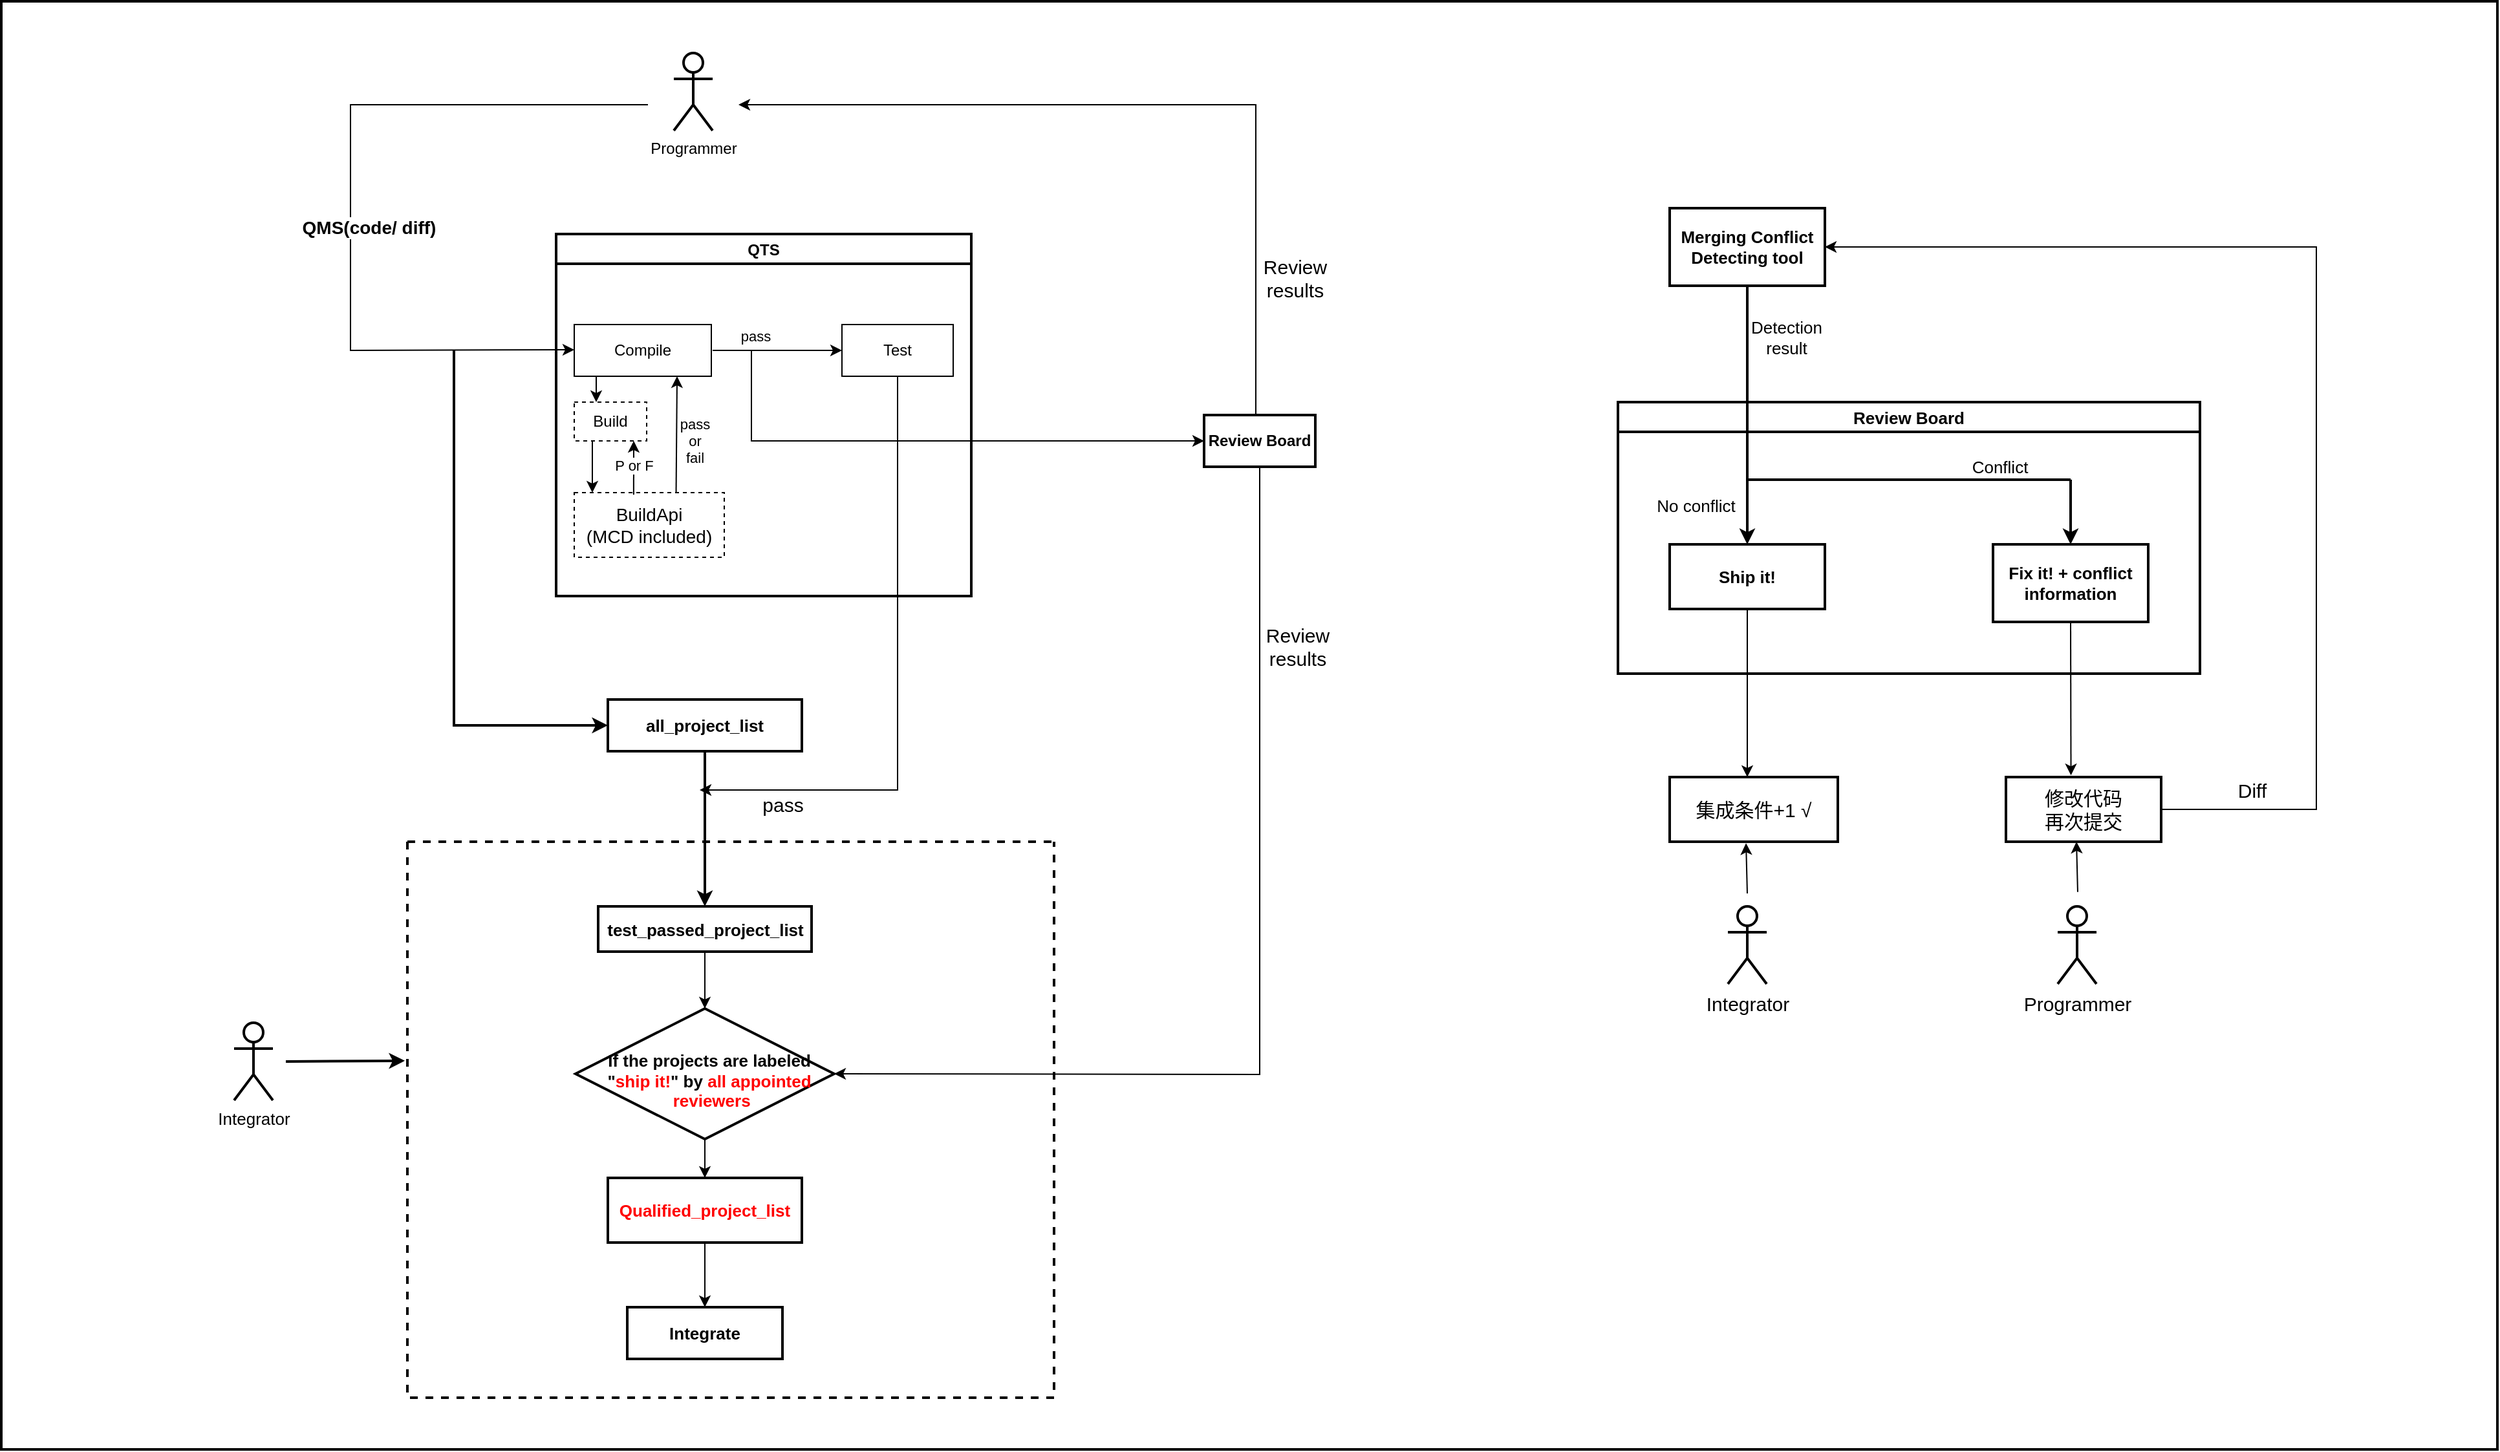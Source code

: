 <mxfile version="17.1.2" type="github">
  <diagram id="KRCkwF7UMcxsF0npVzNk" name="Page-1">
    <mxGraphModel dx="2064" dy="663" grid="1" gridSize="10" guides="1" tooltips="1" connect="1" arrows="1" fold="1" page="1" pageScale="1" pageWidth="827" pageHeight="1169" math="0" shadow="0">
      <root>
        <mxCell id="0" />
        <mxCell id="1" parent="0" />
        <mxCell id="hlYMaUh95QLCfFR3uZFP-117" value="" style="rounded=0;whiteSpace=wrap;html=1;fontSize=15;fontColor=#000000;strokeWidth=2;fillColor=default;" vertex="1" parent="1">
          <mxGeometry x="-510" y="20" width="1930" height="1120" as="geometry" />
        </mxCell>
        <mxCell id="hlYMaUh95QLCfFR3uZFP-1" value="Programmer" style="shape=umlActor;verticalLabelPosition=bottom;verticalAlign=top;html=1;outlineConnect=0;strokeWidth=2;" vertex="1" parent="1">
          <mxGeometry x="10" y="60" width="30" height="60" as="geometry" />
        </mxCell>
        <mxCell id="hlYMaUh95QLCfFR3uZFP-6" value="QTS" style="swimlane;strokeWidth=2;" vertex="1" parent="1">
          <mxGeometry x="-81" y="200" width="321" height="280" as="geometry" />
        </mxCell>
        <mxCell id="hlYMaUh95QLCfFR3uZFP-11" value="" style="edgeStyle=orthogonalEdgeStyle;rounded=0;orthogonalLoop=1;jettySize=auto;html=1;" edge="1" parent="hlYMaUh95QLCfFR3uZFP-6" source="hlYMaUh95QLCfFR3uZFP-7" target="hlYMaUh95QLCfFR3uZFP-9">
          <mxGeometry relative="1" as="geometry">
            <Array as="points">
              <mxPoint x="31" y="120" />
              <mxPoint x="31" y="120" />
            </Array>
          </mxGeometry>
        </mxCell>
        <mxCell id="hlYMaUh95QLCfFR3uZFP-7" value="Compile" style="whiteSpace=wrap;html=1;" vertex="1" parent="hlYMaUh95QLCfFR3uZFP-6">
          <mxGeometry x="14" y="70" width="106" height="40" as="geometry" />
        </mxCell>
        <mxCell id="hlYMaUh95QLCfFR3uZFP-8" value="Test" style="whiteSpace=wrap;html=1;" vertex="1" parent="hlYMaUh95QLCfFR3uZFP-6">
          <mxGeometry x="221" y="70" width="86" height="40" as="geometry" />
        </mxCell>
        <mxCell id="hlYMaUh95QLCfFR3uZFP-9" value="Build" style="whiteSpace=wrap;html=1;dashed=1;" vertex="1" parent="hlYMaUh95QLCfFR3uZFP-6">
          <mxGeometry x="14" y="130" width="56" height="30" as="geometry" />
        </mxCell>
        <mxCell id="hlYMaUh95QLCfFR3uZFP-4" value="" style="endArrow=classic;html=1;rounded=0;" edge="1" parent="hlYMaUh95QLCfFR3uZFP-6">
          <mxGeometry width="50" height="50" relative="1" as="geometry">
            <mxPoint x="71" y="-100" as="sourcePoint" />
            <mxPoint x="14" y="89.5" as="targetPoint" />
            <Array as="points">
              <mxPoint x="-159" y="-100" />
              <mxPoint x="-159" y="90" />
            </Array>
          </mxGeometry>
        </mxCell>
        <mxCell id="hlYMaUh95QLCfFR3uZFP-5" value="&lt;font style=&quot;font-size: 14px&quot;&gt;QMS(code/ diff)&lt;/font&gt;" style="edgeLabel;html=1;align=center;verticalAlign=middle;resizable=0;points=[];fontStyle=1" vertex="1" connectable="0" parent="hlYMaUh95QLCfFR3uZFP-4">
          <mxGeometry x="-0.243" y="2" relative="1" as="geometry">
            <mxPoint x="8" y="93" as="offset" />
          </mxGeometry>
        </mxCell>
        <mxCell id="hlYMaUh95QLCfFR3uZFP-16" value="" style="endArrow=classic;html=1;rounded=0;" edge="1" parent="hlYMaUh95QLCfFR3uZFP-6">
          <mxGeometry width="50" height="50" relative="1" as="geometry">
            <mxPoint x="151" y="160" as="sourcePoint" />
            <mxPoint x="221" y="90" as="targetPoint" />
            <Array as="points">
              <mxPoint x="151" y="90" />
            </Array>
          </mxGeometry>
        </mxCell>
        <mxCell id="hlYMaUh95QLCfFR3uZFP-20" value="&lt;font style=&quot;font-size: 14px&quot;&gt;BuildApi&lt;br&gt;(MCD included)&lt;/font&gt;" style="whiteSpace=wrap;html=1;dashed=1;" vertex="1" parent="hlYMaUh95QLCfFR3uZFP-6">
          <mxGeometry x="14" y="200" width="116" height="50" as="geometry" />
        </mxCell>
        <mxCell id="hlYMaUh95QLCfFR3uZFP-23" value="" style="endArrow=classic;html=1;rounded=0;exitX=0.679;exitY=0;exitDx=0;exitDy=0;exitPerimeter=0;entryX=0.75;entryY=1;entryDx=0;entryDy=0;" edge="1" parent="hlYMaUh95QLCfFR3uZFP-6" source="hlYMaUh95QLCfFR3uZFP-20" target="hlYMaUh95QLCfFR3uZFP-7">
          <mxGeometry width="50" height="50" relative="1" as="geometry">
            <mxPoint x="81" y="180" as="sourcePoint" />
            <mxPoint x="86" y="110" as="targetPoint" />
          </mxGeometry>
        </mxCell>
        <mxCell id="hlYMaUh95QLCfFR3uZFP-24" value="" style="endArrow=classic;html=1;rounded=0;exitX=0.25;exitY=1;exitDx=0;exitDy=0;" edge="1" parent="hlYMaUh95QLCfFR3uZFP-6" source="hlYMaUh95QLCfFR3uZFP-9">
          <mxGeometry width="50" height="50" relative="1" as="geometry">
            <mxPoint x="31" y="170" as="sourcePoint" />
            <mxPoint x="28" y="200" as="targetPoint" />
          </mxGeometry>
        </mxCell>
        <mxCell id="hlYMaUh95QLCfFR3uZFP-25" value="P or F" style="endArrow=classic;html=1;rounded=0;exitX=0.396;exitY=0.033;exitDx=0;exitDy=0;exitPerimeter=0;" edge="1" parent="hlYMaUh95QLCfFR3uZFP-6" source="hlYMaUh95QLCfFR3uZFP-20">
          <mxGeometry x="0.04" width="50" height="50" relative="1" as="geometry">
            <mxPoint x="51" y="190" as="sourcePoint" />
            <mxPoint x="60" y="160" as="targetPoint" />
            <mxPoint y="-1" as="offset" />
          </mxGeometry>
        </mxCell>
        <mxCell id="hlYMaUh95QLCfFR3uZFP-12" value="&lt;b&gt;Review Board&lt;/b&gt;" style="whiteSpace=wrap;html=1;strokeWidth=2;" vertex="1" parent="1">
          <mxGeometry x="420" y="340" width="86" height="40" as="geometry" />
        </mxCell>
        <mxCell id="hlYMaUh95QLCfFR3uZFP-14" value="" style="endArrow=classic;html=1;rounded=0;entryX=0;entryY=0.5;entryDx=0;entryDy=0;entryPerimeter=0;" edge="1" parent="1" target="hlYMaUh95QLCfFR3uZFP-12">
          <mxGeometry width="50" height="50" relative="1" as="geometry">
            <mxPoint x="40" y="290" as="sourcePoint" />
            <mxPoint x="70" y="490" as="targetPoint" />
            <Array as="points">
              <mxPoint x="70" y="290" />
              <mxPoint x="70" y="360" />
              <mxPoint x="290" y="360" />
            </Array>
          </mxGeometry>
        </mxCell>
        <mxCell id="hlYMaUh95QLCfFR3uZFP-15" value="pass&lt;br&gt;or&lt;br&gt;fail" style="edgeLabel;html=1;align=center;verticalAlign=middle;resizable=0;points=[];" vertex="1" connectable="0" parent="hlYMaUh95QLCfFR3uZFP-14">
          <mxGeometry x="-0.421" y="-3" relative="1" as="geometry">
            <mxPoint x="-75" y="-3" as="offset" />
          </mxGeometry>
        </mxCell>
        <mxCell id="hlYMaUh95QLCfFR3uZFP-19" value="pass" style="edgeLabel;html=1;align=center;verticalAlign=middle;resizable=0;points=[];" vertex="1" connectable="0" parent="1">
          <mxGeometry x="40" y="280" as="geometry">
            <mxPoint x="33" y="-1" as="offset" />
          </mxGeometry>
        </mxCell>
        <mxCell id="hlYMaUh95QLCfFR3uZFP-47" value="" style="swimlane;startSize=0;fontSize=13;strokeWidth=2;fillColor=default;dashed=1;" vertex="1" parent="1">
          <mxGeometry x="-196" y="670" width="500" height="430" as="geometry" />
        </mxCell>
        <mxCell id="hlYMaUh95QLCfFR3uZFP-41" value="&lt;font color=&quot;#ff0000&quot;&gt;&lt;b&gt;Qualified_project_list&lt;/b&gt;&lt;/font&gt;" style="rounded=0;whiteSpace=wrap;html=1;fontSize=13;strokeWidth=2;fillColor=default;" vertex="1" parent="hlYMaUh95QLCfFR3uZFP-47">
          <mxGeometry x="155" y="260" width="150" height="50" as="geometry" />
        </mxCell>
        <mxCell id="hlYMaUh95QLCfFR3uZFP-43" value="" style="rhombus;whiteSpace=wrap;html=1;fontSize=13;strokeWidth=2;fillColor=default;" vertex="1" parent="hlYMaUh95QLCfFR3uZFP-47">
          <mxGeometry x="130" y="129" width="200" height="101" as="geometry" />
        </mxCell>
        <mxCell id="hlYMaUh95QLCfFR3uZFP-42" value="" style="endArrow=classic;html=1;rounded=0;fontSize=13;entryX=0.5;entryY=0;entryDx=0;entryDy=0;exitX=0.5;exitY=1;exitDx=0;exitDy=0;" edge="1" parent="hlYMaUh95QLCfFR3uZFP-47" source="hlYMaUh95QLCfFR3uZFP-43" target="hlYMaUh95QLCfFR3uZFP-41">
          <mxGeometry width="50" height="50" relative="1" as="geometry">
            <mxPoint x="230" y="240" as="sourcePoint" />
            <mxPoint x="290" y="260" as="targetPoint" />
          </mxGeometry>
        </mxCell>
        <mxCell id="hlYMaUh95QLCfFR3uZFP-45" value="&lt;b&gt;Integrate&lt;/b&gt;" style="rounded=0;whiteSpace=wrap;html=1;fontSize=13;strokeWidth=2;fillColor=default;" vertex="1" parent="hlYMaUh95QLCfFR3uZFP-47">
          <mxGeometry x="170" y="360" width="120" height="40" as="geometry" />
        </mxCell>
        <mxCell id="hlYMaUh95QLCfFR3uZFP-46" value="" style="endArrow=classic;html=1;rounded=0;fontSize=13;exitX=0.5;exitY=1;exitDx=0;exitDy=0;entryX=0.5;entryY=0;entryDx=0;entryDy=0;" edge="1" parent="hlYMaUh95QLCfFR3uZFP-47" source="hlYMaUh95QLCfFR3uZFP-41" target="hlYMaUh95QLCfFR3uZFP-45">
          <mxGeometry width="50" height="50" relative="1" as="geometry">
            <mxPoint x="80" y="440" as="sourcePoint" />
            <mxPoint x="130" y="390" as="targetPoint" />
          </mxGeometry>
        </mxCell>
        <mxCell id="hlYMaUh95QLCfFR3uZFP-51" value="&lt;font style=&quot;font-size: 13px&quot;&gt;&lt;b&gt;If the projects are labeled &lt;br&gt;&quot;&lt;font color=&quot;#ff0000&quot;&gt;ship it!&lt;/font&gt;&quot; by &lt;font color=&quot;#ff0000&quot;&gt;all appointed&lt;br&gt;&amp;nbsp;reviewers&lt;/font&gt;&lt;/b&gt;&lt;/font&gt;" style="text;html=1;align=center;verticalAlign=middle;resizable=0;points=[];autosize=1;strokeColor=none;fillColor=none;fontSize=13;" vertex="1" parent="hlYMaUh95QLCfFR3uZFP-47">
          <mxGeometry x="147.5" y="160" width="170" height="50" as="geometry" />
        </mxCell>
        <mxCell id="hlYMaUh95QLCfFR3uZFP-54" style="edgeStyle=orthogonalEdgeStyle;rounded=0;orthogonalLoop=1;jettySize=auto;html=1;exitX=0.5;exitY=1;exitDx=0;exitDy=0;fontSize=13;fontColor=#FF0000;strokeColor=#000000;strokeWidth=2;" edge="1" parent="hlYMaUh95QLCfFR3uZFP-47" source="hlYMaUh95QLCfFR3uZFP-41">
          <mxGeometry relative="1" as="geometry">
            <mxPoint x="230" y="310" as="targetPoint" />
          </mxGeometry>
        </mxCell>
        <mxCell id="hlYMaUh95QLCfFR3uZFP-35" value="&lt;font style=&quot;font-size: 13px&quot;&gt;&lt;b&gt;test_passed_project_list&lt;/b&gt;&lt;/font&gt;" style="rounded=0;whiteSpace=wrap;html=1;strokeWidth=2;fillColor=default;" vertex="1" parent="hlYMaUh95QLCfFR3uZFP-47">
          <mxGeometry x="147.5" y="50" width="165" height="35" as="geometry" />
        </mxCell>
        <mxCell id="hlYMaUh95QLCfFR3uZFP-36" value="" style="endArrow=classic;html=1;rounded=0;fontSize=13;exitX=0.5;exitY=1;exitDx=0;exitDy=0;entryX=0.5;entryY=0;entryDx=0;entryDy=0;" edge="1" parent="hlYMaUh95QLCfFR3uZFP-47" source="hlYMaUh95QLCfFR3uZFP-35" target="hlYMaUh95QLCfFR3uZFP-43">
          <mxGeometry width="50" height="50" relative="1" as="geometry">
            <mxPoint x="180" y="195" as="sourcePoint" />
            <mxPoint x="230" y="145" as="targetPoint" />
          </mxGeometry>
        </mxCell>
        <mxCell id="hlYMaUh95QLCfFR3uZFP-48" value="Integrator" style="shape=umlActor;verticalLabelPosition=bottom;verticalAlign=top;html=1;outlineConnect=0;fontSize=13;strokeWidth=2;fillColor=default;" vertex="1" parent="1">
          <mxGeometry x="-330" y="810" width="30" height="60" as="geometry" />
        </mxCell>
        <mxCell id="hlYMaUh95QLCfFR3uZFP-57" value="" style="endArrow=classic;html=1;rounded=0;fontSize=13;fontColor=#FF0000;strokeColor=#000000;strokeWidth=2;entryX=-0.004;entryY=0.394;entryDx=0;entryDy=0;entryPerimeter=0;" edge="1" parent="1" target="hlYMaUh95QLCfFR3uZFP-47">
          <mxGeometry width="50" height="50" relative="1" as="geometry">
            <mxPoint x="-290" y="840" as="sourcePoint" />
            <mxPoint x="-240" y="790" as="targetPoint" />
          </mxGeometry>
        </mxCell>
        <mxCell id="hlYMaUh95QLCfFR3uZFP-58" value="" style="endArrow=classic;html=1;rounded=0;fontSize=13;fontColor=#FF0000;strokeColor=#000000;strokeWidth=2;entryX=0;entryY=0.5;entryDx=0;entryDy=0;" edge="1" parent="1" target="hlYMaUh95QLCfFR3uZFP-59">
          <mxGeometry width="50" height="50" relative="1" as="geometry">
            <mxPoint x="-160" y="290" as="sourcePoint" />
            <mxPoint x="-40" y="580" as="targetPoint" />
            <Array as="points">
              <mxPoint x="-160" y="580" />
            </Array>
          </mxGeometry>
        </mxCell>
        <mxCell id="hlYMaUh95QLCfFR3uZFP-59" value="&lt;font style=&quot;font-size: 13px&quot;&gt;&lt;b&gt;all_project_list&lt;/b&gt;&lt;/font&gt;" style="rounded=0;whiteSpace=wrap;html=1;strokeWidth=2;fillColor=default;" vertex="1" parent="1">
          <mxGeometry x="-41" y="560" width="150" height="40" as="geometry" />
        </mxCell>
        <mxCell id="hlYMaUh95QLCfFR3uZFP-64" value="Review Board" style="swimlane;fontSize=13;fontColor=#000000;strokeWidth=2;fillColor=none;" vertex="1" parent="1">
          <mxGeometry x="740" y="330" width="450" height="210" as="geometry" />
        </mxCell>
        <mxCell id="hlYMaUh95QLCfFR3uZFP-69" value="" style="endArrow=none;html=1;rounded=0;fontSize=13;fontColor=#000000;strokeColor=#000000;strokeWidth=2;" edge="1" parent="hlYMaUh95QLCfFR3uZFP-64">
          <mxGeometry width="50" height="50" relative="1" as="geometry">
            <mxPoint x="100" y="60" as="sourcePoint" />
            <mxPoint x="350" y="60" as="targetPoint" />
          </mxGeometry>
        </mxCell>
        <mxCell id="hlYMaUh95QLCfFR3uZFP-73" value="No conflict" style="edgeLabel;html=1;align=center;verticalAlign=middle;resizable=0;points=[];fontSize=13;fontColor=#000000;" vertex="1" connectable="0" parent="hlYMaUh95QLCfFR3uZFP-69">
          <mxGeometry x="-0.689" y="1" relative="1" as="geometry">
            <mxPoint x="-79" y="21" as="offset" />
          </mxGeometry>
        </mxCell>
        <mxCell id="hlYMaUh95QLCfFR3uZFP-70" value="" style="endArrow=classic;html=1;rounded=0;fontSize=13;fontColor=#000000;strokeColor=#000000;strokeWidth=2;" edge="1" parent="hlYMaUh95QLCfFR3uZFP-64">
          <mxGeometry width="50" height="50" relative="1" as="geometry">
            <mxPoint x="100" y="60" as="sourcePoint" />
            <mxPoint x="100" y="110" as="targetPoint" />
          </mxGeometry>
        </mxCell>
        <mxCell id="hlYMaUh95QLCfFR3uZFP-72" value="" style="endArrow=classic;html=1;rounded=0;fontSize=13;fontColor=#000000;strokeColor=#000000;strokeWidth=2;" edge="1" parent="hlYMaUh95QLCfFR3uZFP-64">
          <mxGeometry width="50" height="50" relative="1" as="geometry">
            <mxPoint x="350" y="60.0" as="sourcePoint" />
            <mxPoint x="350" y="110.0" as="targetPoint" />
          </mxGeometry>
        </mxCell>
        <mxCell id="hlYMaUh95QLCfFR3uZFP-74" value="&lt;b&gt;Ship it!&lt;/b&gt;" style="rounded=0;whiteSpace=wrap;html=1;fontSize=13;fontColor=#000000;strokeWidth=2;fillColor=default;" vertex="1" parent="hlYMaUh95QLCfFR3uZFP-64">
          <mxGeometry x="40" y="110" width="120" height="50" as="geometry" />
        </mxCell>
        <mxCell id="hlYMaUh95QLCfFR3uZFP-75" value="Conflict" style="text;html=1;align=center;verticalAlign=middle;resizable=0;points=[];autosize=1;strokeColor=none;fillColor=none;fontSize=13;fontColor=#000000;" vertex="1" parent="hlYMaUh95QLCfFR3uZFP-64">
          <mxGeometry x="265" y="40" width="60" height="20" as="geometry" />
        </mxCell>
        <mxCell id="hlYMaUh95QLCfFR3uZFP-77" value="&lt;b&gt;Fix it! + conflict&lt;br&gt;information&lt;br&gt;&lt;/b&gt;" style="rounded=0;whiteSpace=wrap;html=1;fontSize=13;fontColor=#000000;strokeWidth=2;fillColor=default;" vertex="1" parent="hlYMaUh95QLCfFR3uZFP-64">
          <mxGeometry x="290" y="110" width="120" height="60" as="geometry" />
        </mxCell>
        <mxCell id="hlYMaUh95QLCfFR3uZFP-65" value="&lt;b&gt;Merging Conflict&lt;br&gt;Detecting tool&lt;br&gt;&lt;/b&gt;" style="rounded=0;whiteSpace=wrap;html=1;fontSize=13;fontColor=#000000;strokeWidth=2;fillColor=default;" vertex="1" parent="1">
          <mxGeometry x="780" y="180" width="120" height="60" as="geometry" />
        </mxCell>
        <mxCell id="hlYMaUh95QLCfFR3uZFP-68" value="" style="endArrow=none;html=1;rounded=0;fontSize=13;fontColor=#000000;strokeColor=#000000;strokeWidth=2;entryX=0.5;entryY=1;entryDx=0;entryDy=0;" edge="1" parent="1" target="hlYMaUh95QLCfFR3uZFP-65">
          <mxGeometry width="50" height="50" relative="1" as="geometry">
            <mxPoint x="840" y="390" as="sourcePoint" />
            <mxPoint x="940" y="290" as="targetPoint" />
          </mxGeometry>
        </mxCell>
        <mxCell id="hlYMaUh95QLCfFR3uZFP-71" value="Detection&lt;br&gt;result" style="edgeLabel;html=1;align=center;verticalAlign=middle;resizable=0;points=[];fontSize=13;fontColor=#000000;" vertex="1" connectable="0" parent="hlYMaUh95QLCfFR3uZFP-68">
          <mxGeometry x="0.497" y="2" relative="1" as="geometry">
            <mxPoint x="32" y="2" as="offset" />
          </mxGeometry>
        </mxCell>
        <mxCell id="hlYMaUh95QLCfFR3uZFP-81" value="" style="endArrow=classic;html=1;rounded=0;fontSize=14;fontColor=#000000;strokeColor=#000000;strokeWidth=2;exitX=0.5;exitY=1;exitDx=0;exitDy=0;entryX=0.5;entryY=0;entryDx=0;entryDy=0;" edge="1" parent="1" source="hlYMaUh95QLCfFR3uZFP-59" target="hlYMaUh95QLCfFR3uZFP-35">
          <mxGeometry width="50" height="50" relative="1" as="geometry">
            <mxPoint x="300" y="680" as="sourcePoint" />
            <mxPoint x="350" y="630" as="targetPoint" />
          </mxGeometry>
        </mxCell>
        <mxCell id="hlYMaUh95QLCfFR3uZFP-82" value="" style="endArrow=classic;html=1;rounded=0;fontSize=14;fontColor=#000000;strokeColor=#000000;strokeWidth=1;exitX=0.5;exitY=1;exitDx=0;exitDy=0;" edge="1" parent="1" source="hlYMaUh95QLCfFR3uZFP-8">
          <mxGeometry width="50" height="50" relative="1" as="geometry">
            <mxPoint x="300" y="680" as="sourcePoint" />
            <mxPoint x="30" y="630" as="targetPoint" />
            <Array as="points">
              <mxPoint x="183" y="630" />
            </Array>
          </mxGeometry>
        </mxCell>
        <mxCell id="hlYMaUh95QLCfFR3uZFP-83" value="&lt;font style=&quot;font-size: 15px&quot;&gt;pass&lt;/font&gt;" style="edgeLabel;html=1;align=center;verticalAlign=middle;resizable=0;points=[];fontSize=14;fontColor=#000000;" vertex="1" connectable="0" parent="hlYMaUh95QLCfFR3uZFP-82">
          <mxGeometry x="0.14" y="2" relative="1" as="geometry">
            <mxPoint x="-91" y="61" as="offset" />
          </mxGeometry>
        </mxCell>
        <mxCell id="hlYMaUh95QLCfFR3uZFP-99" value="" style="endArrow=classic;html=1;rounded=0;fontSize=15;fontColor=#000000;strokeColor=#000000;strokeWidth=1;" edge="1" parent="1">
          <mxGeometry width="50" height="50" relative="1" as="geometry">
            <mxPoint x="460" y="340" as="sourcePoint" />
            <mxPoint x="60" y="100" as="targetPoint" />
            <Array as="points">
              <mxPoint x="460" y="100" />
            </Array>
          </mxGeometry>
        </mxCell>
        <mxCell id="hlYMaUh95QLCfFR3uZFP-101" value="Review &lt;br&gt;results" style="edgeLabel;html=1;align=center;verticalAlign=middle;resizable=0;points=[];fontSize=15;fontColor=#000000;" vertex="1" connectable="0" parent="hlYMaUh95QLCfFR3uZFP-99">
          <mxGeometry x="-0.701" y="-6" relative="1" as="geometry">
            <mxPoint x="24" y="-11" as="offset" />
          </mxGeometry>
        </mxCell>
        <mxCell id="hlYMaUh95QLCfFR3uZFP-100" value="" style="endArrow=classic;html=1;rounded=0;fontSize=15;fontColor=#000000;strokeColor=#000000;strokeWidth=1;exitX=0.5;exitY=1;exitDx=0;exitDy=0;entryX=1;entryY=0.5;entryDx=0;entryDy=0;" edge="1" parent="1" source="hlYMaUh95QLCfFR3uZFP-12" target="hlYMaUh95QLCfFR3uZFP-43">
          <mxGeometry width="50" height="50" relative="1" as="geometry">
            <mxPoint x="450" y="520" as="sourcePoint" />
            <mxPoint x="500" y="470" as="targetPoint" />
            <Array as="points">
              <mxPoint x="463" y="850" />
            </Array>
          </mxGeometry>
        </mxCell>
        <mxCell id="hlYMaUh95QLCfFR3uZFP-102" value="Review &lt;br&gt;results" style="edgeLabel;html=1;align=center;verticalAlign=middle;resizable=0;points=[];fontSize=15;fontColor=#000000;" vertex="1" connectable="0" parent="1">
          <mxGeometry x="490" y="519.997" as="geometry">
            <mxPoint x="2" y="-1" as="offset" />
          </mxGeometry>
        </mxCell>
        <mxCell id="hlYMaUh95QLCfFR3uZFP-105" value="" style="endArrow=classic;html=1;rounded=0;fontSize=15;fontColor=#000000;strokeColor=#000000;strokeWidth=1;exitX=0.5;exitY=1;exitDx=0;exitDy=0;" edge="1" parent="1" source="hlYMaUh95QLCfFR3uZFP-74">
          <mxGeometry width="50" height="50" relative="1" as="geometry">
            <mxPoint x="860" y="650" as="sourcePoint" />
            <mxPoint x="840" y="620" as="targetPoint" />
          </mxGeometry>
        </mxCell>
        <mxCell id="hlYMaUh95QLCfFR3uZFP-106" value="集成条件+1 √" style="rounded=0;whiteSpace=wrap;html=1;fontSize=15;fontColor=#000000;strokeWidth=2;fillColor=default;" vertex="1" parent="1">
          <mxGeometry x="780" y="620" width="130" height="50" as="geometry" />
        </mxCell>
        <mxCell id="hlYMaUh95QLCfFR3uZFP-107" value="修改代码&lt;br&gt;再次提交" style="rounded=0;whiteSpace=wrap;html=1;fontSize=15;fontColor=#000000;strokeWidth=2;fillColor=default;" vertex="1" parent="1">
          <mxGeometry x="1040" y="620" width="120" height="50" as="geometry" />
        </mxCell>
        <mxCell id="hlYMaUh95QLCfFR3uZFP-108" value="" style="endArrow=classic;html=1;rounded=0;fontSize=15;fontColor=#000000;strokeColor=#000000;strokeWidth=1;exitX=0.5;exitY=1;exitDx=0;exitDy=0;entryX=0.419;entryY=-0.027;entryDx=0;entryDy=0;entryPerimeter=0;" edge="1" parent="1" source="hlYMaUh95QLCfFR3uZFP-77" target="hlYMaUh95QLCfFR3uZFP-107">
          <mxGeometry width="50" height="50" relative="1" as="geometry">
            <mxPoint x="1100" y="620" as="sourcePoint" />
            <mxPoint x="1150" y="570" as="targetPoint" />
          </mxGeometry>
        </mxCell>
        <mxCell id="hlYMaUh95QLCfFR3uZFP-109" value="" style="endArrow=classic;html=1;rounded=0;fontSize=15;fontColor=#000000;strokeColor=#000000;strokeWidth=1;exitX=1;exitY=0.5;exitDx=0;exitDy=0;entryX=1;entryY=0.5;entryDx=0;entryDy=0;" edge="1" parent="1" source="hlYMaUh95QLCfFR3uZFP-107" target="hlYMaUh95QLCfFR3uZFP-65">
          <mxGeometry width="50" height="50" relative="1" as="geometry">
            <mxPoint x="1190" y="670" as="sourcePoint" />
            <mxPoint x="1240" y="620" as="targetPoint" />
            <Array as="points">
              <mxPoint x="1280" y="645" />
              <mxPoint x="1280" y="210" />
            </Array>
          </mxGeometry>
        </mxCell>
        <mxCell id="hlYMaUh95QLCfFR3uZFP-116" value="Diff" style="edgeLabel;html=1;align=center;verticalAlign=middle;resizable=0;points=[];fontSize=15;fontColor=#000000;" vertex="1" connectable="0" parent="hlYMaUh95QLCfFR3uZFP-109">
          <mxGeometry x="-0.832" y="-2" relative="1" as="geometry">
            <mxPoint x="-9" y="-17" as="offset" />
          </mxGeometry>
        </mxCell>
        <mxCell id="hlYMaUh95QLCfFR3uZFP-110" value="Integrator" style="shape=umlActor;verticalLabelPosition=bottom;verticalAlign=top;html=1;outlineConnect=0;fontSize=15;fontColor=#000000;strokeWidth=2;fillColor=default;" vertex="1" parent="1">
          <mxGeometry x="825" y="720" width="30" height="60" as="geometry" />
        </mxCell>
        <mxCell id="hlYMaUh95QLCfFR3uZFP-111" value="Programmer" style="shape=umlActor;verticalLabelPosition=bottom;verticalAlign=top;html=1;outlineConnect=0;fontSize=15;fontColor=#000000;strokeWidth=2;fillColor=default;" vertex="1" parent="1">
          <mxGeometry x="1080" y="720" width="30" height="60" as="geometry" />
        </mxCell>
        <mxCell id="hlYMaUh95QLCfFR3uZFP-112" value="" style="endArrow=classic;html=1;rounded=0;fontSize=15;fontColor=#000000;strokeColor=#000000;strokeWidth=1;entryX=0.454;entryY=1.023;entryDx=0;entryDy=0;entryPerimeter=0;" edge="1" parent="1" target="hlYMaUh95QLCfFR3uZFP-106">
          <mxGeometry width="50" height="50" relative="1" as="geometry">
            <mxPoint x="840" y="710" as="sourcePoint" />
            <mxPoint x="850" y="670" as="targetPoint" />
          </mxGeometry>
        </mxCell>
        <mxCell id="hlYMaUh95QLCfFR3uZFP-115" value="" style="endArrow=classic;html=1;rounded=0;fontSize=15;fontColor=#000000;strokeColor=#000000;strokeWidth=1;entryX=0.454;entryY=1.023;entryDx=0;entryDy=0;entryPerimeter=0;" edge="1" parent="1">
          <mxGeometry width="50" height="50" relative="1" as="geometry">
            <mxPoint x="1095.49" y="708.85" as="sourcePoint" />
            <mxPoint x="1094.51" y="670.0" as="targetPoint" />
          </mxGeometry>
        </mxCell>
      </root>
    </mxGraphModel>
  </diagram>
</mxfile>
